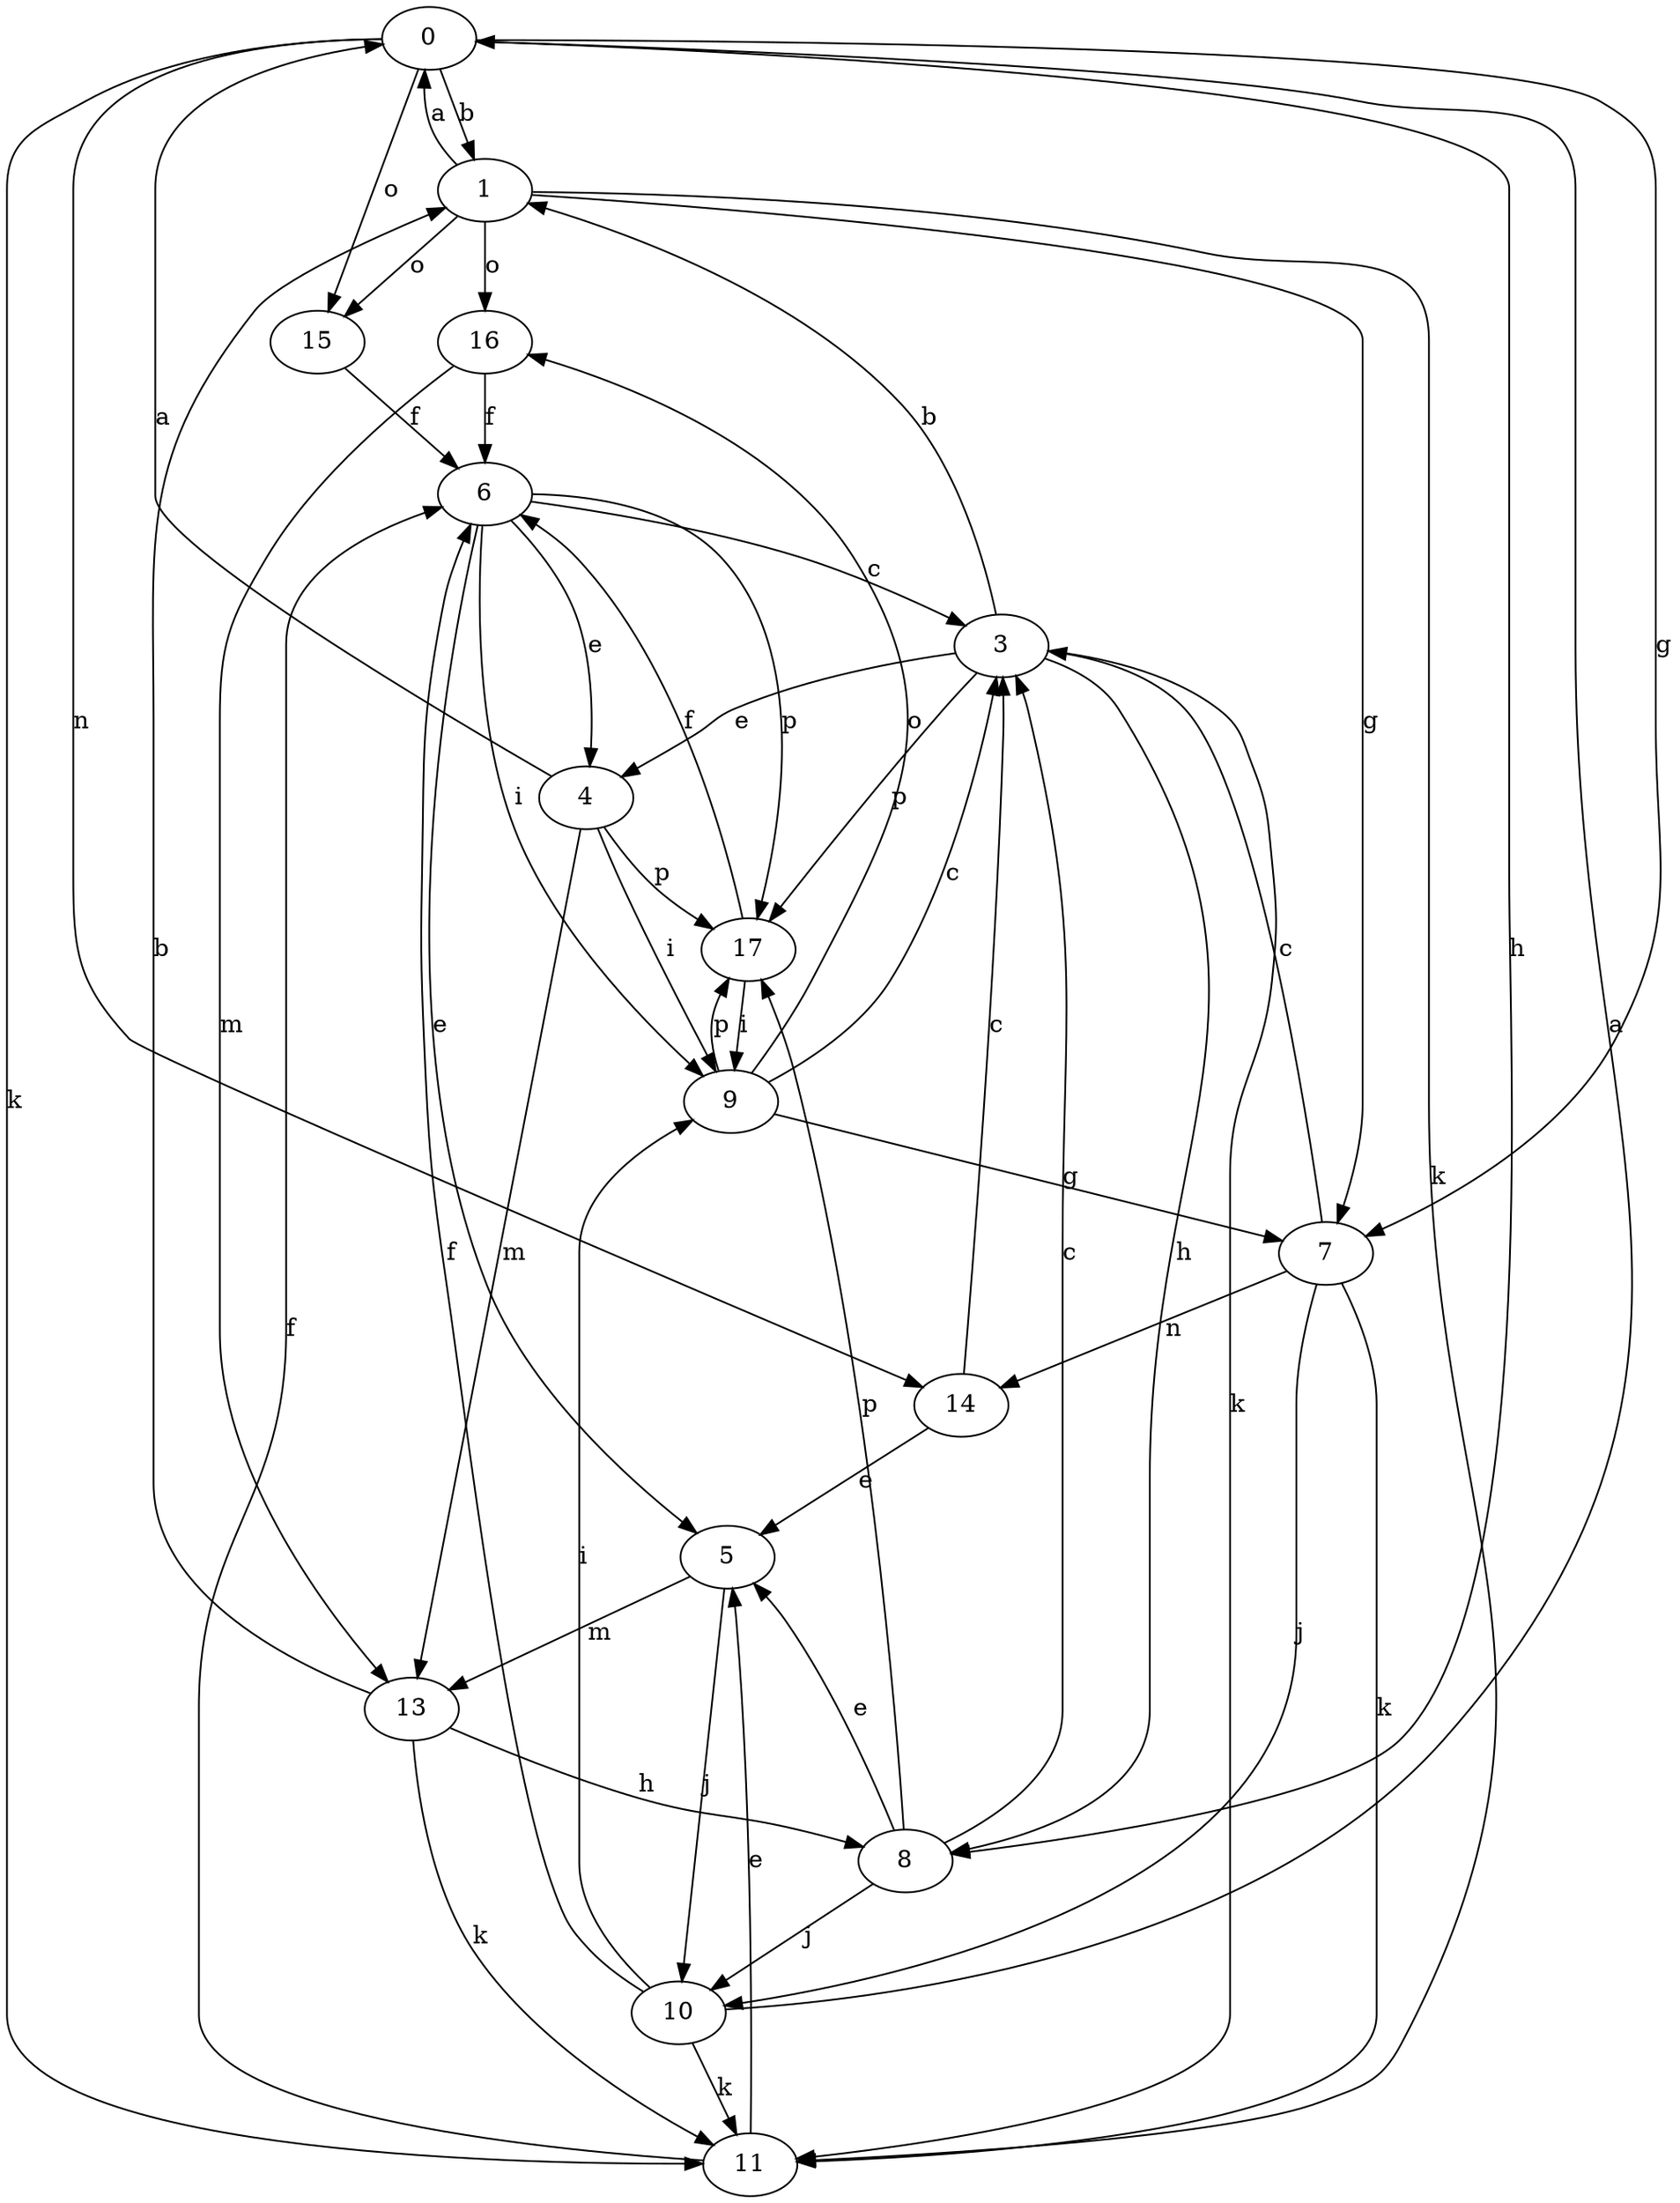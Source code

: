 strict digraph  {
0;
1;
3;
4;
5;
6;
7;
8;
9;
10;
11;
13;
14;
15;
16;
17;
0 -> 1  [label=b];
0 -> 7  [label=g];
0 -> 8  [label=h];
0 -> 11  [label=k];
0 -> 14  [label=n];
0 -> 15  [label=o];
1 -> 0  [label=a];
1 -> 7  [label=g];
1 -> 11  [label=k];
1 -> 15  [label=o];
1 -> 16  [label=o];
3 -> 1  [label=b];
3 -> 4  [label=e];
3 -> 8  [label=h];
3 -> 11  [label=k];
3 -> 17  [label=p];
4 -> 0  [label=a];
4 -> 9  [label=i];
4 -> 13  [label=m];
4 -> 17  [label=p];
5 -> 10  [label=j];
5 -> 13  [label=m];
6 -> 3  [label=c];
6 -> 4  [label=e];
6 -> 5  [label=e];
6 -> 9  [label=i];
6 -> 17  [label=p];
7 -> 3  [label=c];
7 -> 10  [label=j];
7 -> 11  [label=k];
7 -> 14  [label=n];
8 -> 3  [label=c];
8 -> 5  [label=e];
8 -> 10  [label=j];
8 -> 17  [label=p];
9 -> 3  [label=c];
9 -> 7  [label=g];
9 -> 16  [label=o];
9 -> 17  [label=p];
10 -> 0  [label=a];
10 -> 6  [label=f];
10 -> 9  [label=i];
10 -> 11  [label=k];
11 -> 5  [label=e];
11 -> 6  [label=f];
13 -> 1  [label=b];
13 -> 8  [label=h];
13 -> 11  [label=k];
14 -> 3  [label=c];
14 -> 5  [label=e];
15 -> 6  [label=f];
16 -> 6  [label=f];
16 -> 13  [label=m];
17 -> 6  [label=f];
17 -> 9  [label=i];
}
